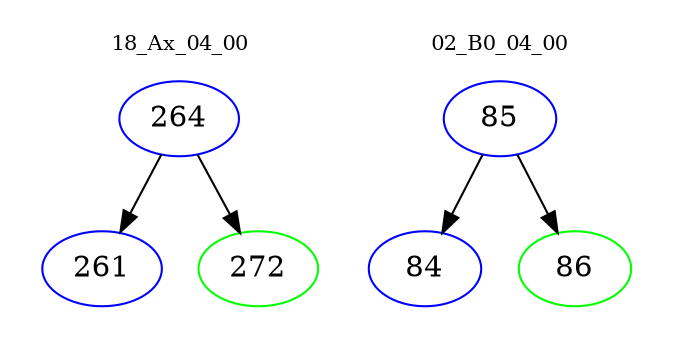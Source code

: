 digraph{
subgraph cluster_0 {
color = white
label = "18_Ax_04_00";
fontsize=10;
T0_264 [label="264", color="blue"]
T0_264 -> T0_261 [color="black"]
T0_261 [label="261", color="blue"]
T0_264 -> T0_272 [color="black"]
T0_272 [label="272", color="green"]
}
subgraph cluster_1 {
color = white
label = "02_B0_04_00";
fontsize=10;
T1_85 [label="85", color="blue"]
T1_85 -> T1_84 [color="black"]
T1_84 [label="84", color="blue"]
T1_85 -> T1_86 [color="black"]
T1_86 [label="86", color="green"]
}
}
